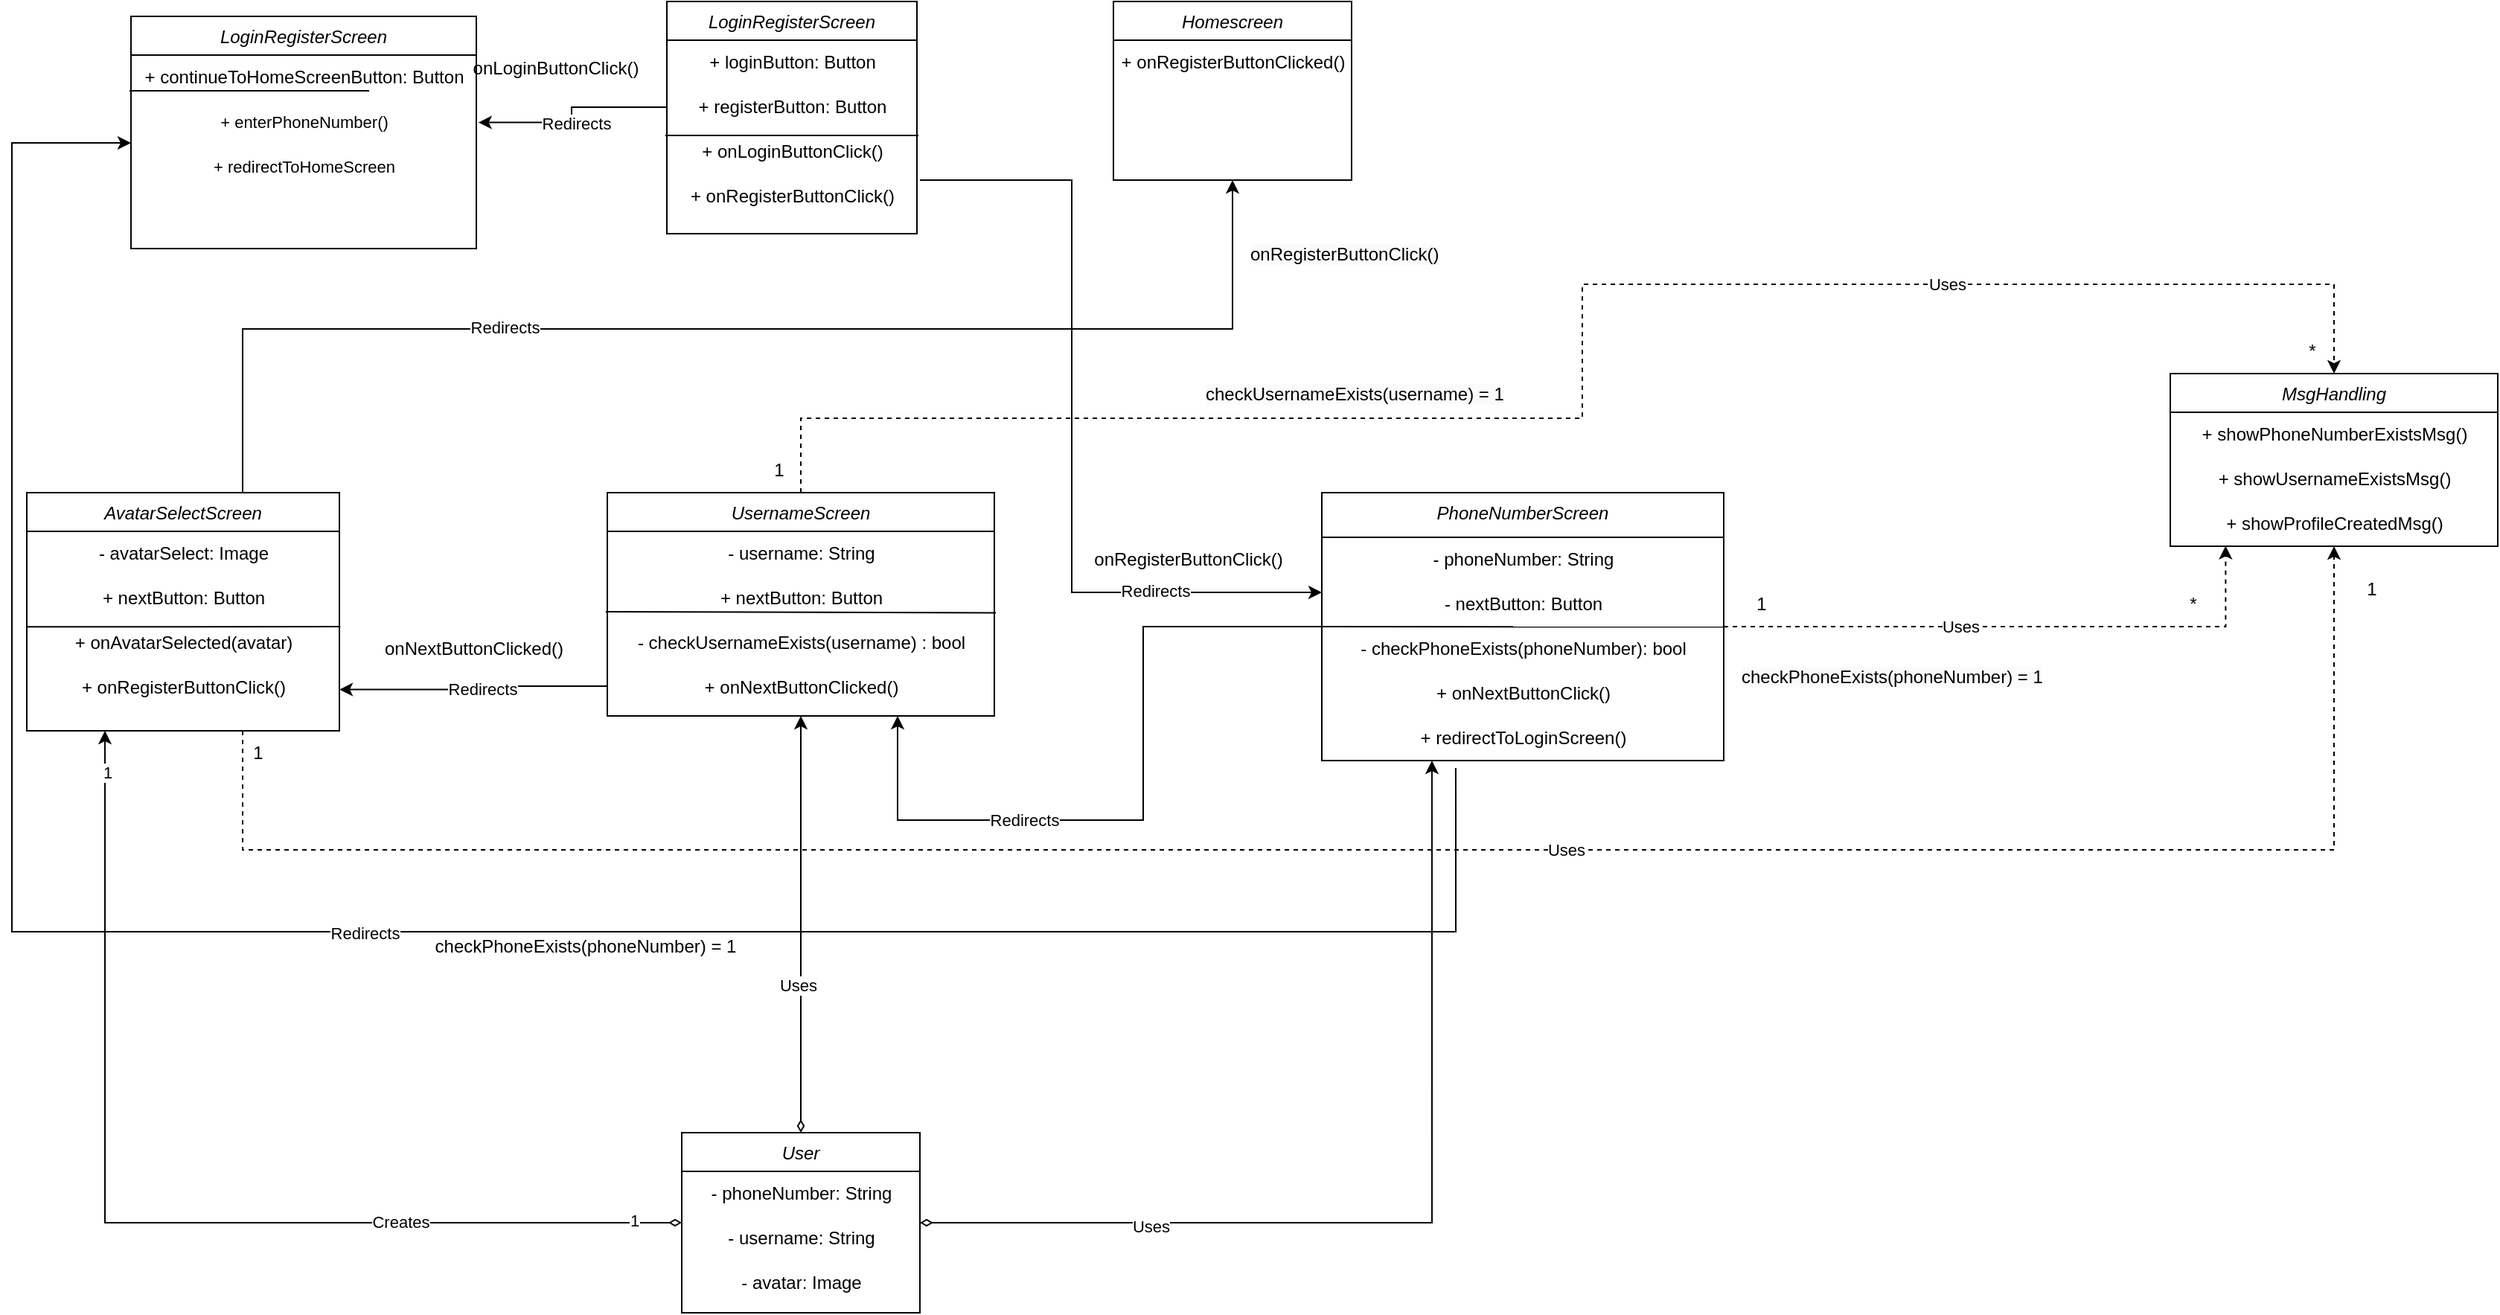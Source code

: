 <mxfile version="26.1.1">
  <diagram id="_Fsbi5-LMqkeo0HPeqNM" name="Page-1">
    <mxGraphModel dx="1953" dy="1136" grid="1" gridSize="10" guides="1" tooltips="1" connect="1" arrows="1" fold="1" page="1" pageScale="1" pageWidth="3300" pageHeight="4681" math="0" shadow="0">
      <root>
        <mxCell id="0" />
        <mxCell id="1" parent="0" />
        <mxCell id="Of74BOK3vxgnW_sMkjWD-60" style="edgeStyle=orthogonalEdgeStyle;rounded=0;orthogonalLoop=1;jettySize=auto;html=1;endArrow=classic;startFill=0;endFill=1;" edge="1" parent="1">
          <mxGeometry relative="1" as="geometry">
            <mxPoint x="999.97" y="724.98" as="sourcePoint" />
            <mxPoint x="110" y="305" as="targetPoint" />
            <Array as="points">
              <mxPoint x="1000" y="834.98" />
              <mxPoint x="30" y="834.98" />
              <mxPoint x="30" y="304.98" />
            </Array>
          </mxGeometry>
        </mxCell>
        <mxCell id="Of74BOK3vxgnW_sMkjWD-61" value="Redirects" style="edgeLabel;html=1;align=center;verticalAlign=middle;resizable=0;points=[];" vertex="1" connectable="0" parent="Of74BOK3vxgnW_sMkjWD-60">
          <mxGeometry x="-0.304" y="1" relative="1" as="geometry">
            <mxPoint x="-255" as="offset" />
          </mxGeometry>
        </mxCell>
        <mxCell id="Of74BOK3vxgnW_sMkjWD-72" style="edgeStyle=orthogonalEdgeStyle;rounded=0;orthogonalLoop=1;jettySize=auto;html=1;entryX=0.75;entryY=1;entryDx=0;entryDy=0;" edge="1" parent="1" source="Of74BOK3vxgnW_sMkjWD-2" target="Of74BOK3vxgnW_sMkjWD-9">
          <mxGeometry relative="1" as="geometry">
            <Array as="points">
              <mxPoint x="790" y="630" />
              <mxPoint x="790" y="760" />
              <mxPoint x="625" y="760" />
            </Array>
          </mxGeometry>
        </mxCell>
        <mxCell id="Of74BOK3vxgnW_sMkjWD-73" value="Redirects" style="edgeLabel;html=1;align=center;verticalAlign=middle;resizable=0;points=[];" vertex="1" connectable="0" parent="Of74BOK3vxgnW_sMkjWD-72">
          <mxGeometry x="0.3" y="4" relative="1" as="geometry">
            <mxPoint x="-15" y="-4" as="offset" />
          </mxGeometry>
        </mxCell>
        <mxCell id="Of74BOK3vxgnW_sMkjWD-2" value="PhoneNumberScreen" style="swimlane;fontStyle=2;align=center;verticalAlign=top;childLayout=stackLayout;horizontal=1;startSize=30;horizontalStack=0;resizeParent=1;resizeLast=0;collapsible=1;marginBottom=0;rounded=0;shadow=0;strokeWidth=1;" vertex="1" parent="1">
          <mxGeometry x="910" y="540" width="270" height="180" as="geometry">
            <mxRectangle x="120" y="360" width="160" height="26" as="alternateBounds" />
          </mxGeometry>
        </mxCell>
        <mxCell id="Of74BOK3vxgnW_sMkjWD-3" value="- phoneNumber: String" style="text;html=1;align=center;verticalAlign=middle;resizable=0;points=[];autosize=1;strokeColor=none;fillColor=none;" vertex="1" parent="Of74BOK3vxgnW_sMkjWD-2">
          <mxGeometry y="30" width="270" height="30" as="geometry" />
        </mxCell>
        <mxCell id="Of74BOK3vxgnW_sMkjWD-4" value="- nextButton: Button" style="text;html=1;align=center;verticalAlign=middle;resizable=0;points=[];autosize=1;strokeColor=none;fillColor=none;" vertex="1" parent="Of74BOK3vxgnW_sMkjWD-2">
          <mxGeometry y="60" width="270" height="30" as="geometry" />
        </mxCell>
        <mxCell id="Of74BOK3vxgnW_sMkjWD-5" value="" style="endArrow=none;html=1;rounded=0;entryX=1.008;entryY=1.006;entryDx=0;entryDy=0;entryPerimeter=0;" edge="1" parent="Of74BOK3vxgnW_sMkjWD-2" target="Of74BOK3vxgnW_sMkjWD-4">
          <mxGeometry width="50" height="50" relative="1" as="geometry">
            <mxPoint y="90" as="sourcePoint" />
            <mxPoint x="160" y="90" as="targetPoint" />
          </mxGeometry>
        </mxCell>
        <mxCell id="Of74BOK3vxgnW_sMkjWD-6" value="&lt;span style=&quot;font-family: Arial; text-align: start;&quot;&gt;- checkPhoneExists(phoneNumber): bool&lt;/span&gt;" style="text;html=1;align=center;verticalAlign=middle;resizable=0;points=[];autosize=1;strokeColor=none;fillColor=none;" vertex="1" parent="Of74BOK3vxgnW_sMkjWD-2">
          <mxGeometry y="90" width="270" height="30" as="geometry" />
        </mxCell>
        <mxCell id="Of74BOK3vxgnW_sMkjWD-7" value="&lt;span style=&quot;font-family: Arial; text-align: start;&quot;&gt;+ onNextButtonClick()&lt;/span&gt;" style="text;html=1;align=center;verticalAlign=middle;resizable=0;points=[];autosize=1;strokeColor=none;fillColor=none;" vertex="1" parent="Of74BOK3vxgnW_sMkjWD-2">
          <mxGeometry y="120" width="270" height="30" as="geometry" />
        </mxCell>
        <mxCell id="Of74BOK3vxgnW_sMkjWD-62" value="&lt;span style=&quot;font-family: Arial; text-align: start;&quot;&gt;+ redirectToLoginScreen()&lt;/span&gt;" style="text;html=1;align=center;verticalAlign=middle;resizable=0;points=[];autosize=1;strokeColor=none;fillColor=none;" vertex="1" parent="Of74BOK3vxgnW_sMkjWD-2">
          <mxGeometry y="150" width="270" height="30" as="geometry" />
        </mxCell>
        <mxCell id="Of74BOK3vxgnW_sMkjWD-51" style="edgeStyle=orthogonalEdgeStyle;rounded=0;orthogonalLoop=1;jettySize=auto;html=1;dashed=1;" edge="1" parent="1" source="Of74BOK3vxgnW_sMkjWD-9" target="Of74BOK3vxgnW_sMkjWD-39">
          <mxGeometry relative="1" as="geometry">
            <Array as="points">
              <mxPoint x="560" y="490" />
              <mxPoint x="1085" y="490" />
              <mxPoint x="1085" y="400" />
              <mxPoint x="1590" y="400" />
            </Array>
          </mxGeometry>
        </mxCell>
        <mxCell id="Of74BOK3vxgnW_sMkjWD-9" value="UsernameScreen" style="swimlane;fontStyle=2;align=center;verticalAlign=top;childLayout=stackLayout;horizontal=1;startSize=26;horizontalStack=0;resizeParent=1;resizeLast=0;collapsible=1;marginBottom=0;rounded=0;shadow=0;strokeWidth=1;" vertex="1" parent="1">
          <mxGeometry x="430" y="540" width="260" height="150" as="geometry">
            <mxRectangle x="40" y="540" width="160" height="26" as="alternateBounds" />
          </mxGeometry>
        </mxCell>
        <mxCell id="Of74BOK3vxgnW_sMkjWD-10" value="- username: String" style="text;html=1;align=center;verticalAlign=middle;resizable=0;points=[];autosize=1;strokeColor=none;fillColor=none;" vertex="1" parent="Of74BOK3vxgnW_sMkjWD-9">
          <mxGeometry y="26" width="260" height="30" as="geometry" />
        </mxCell>
        <mxCell id="Of74BOK3vxgnW_sMkjWD-11" value="+ nextButton: Button" style="text;html=1;align=center;verticalAlign=middle;resizable=0;points=[];autosize=1;strokeColor=none;fillColor=none;" vertex="1" parent="Of74BOK3vxgnW_sMkjWD-9">
          <mxGeometry y="56" width="260" height="30" as="geometry" />
        </mxCell>
        <mxCell id="Of74BOK3vxgnW_sMkjWD-12" value="" style="endArrow=none;html=1;rounded=0;entryX=1.004;entryY=0.824;entryDx=0;entryDy=0;entryPerimeter=0;" edge="1" parent="Of74BOK3vxgnW_sMkjWD-9" target="Of74BOK3vxgnW_sMkjWD-11">
          <mxGeometry width="50" height="50" relative="1" as="geometry">
            <mxPoint x="-1.04" y="80" as="sourcePoint" />
            <mxPoint x="260.0" y="80.69" as="targetPoint" />
          </mxGeometry>
        </mxCell>
        <mxCell id="Of74BOK3vxgnW_sMkjWD-13" value="- checkUsernameExists(username) : bool" style="text;html=1;align=center;verticalAlign=middle;resizable=0;points=[];autosize=1;strokeColor=none;fillColor=none;" vertex="1" parent="Of74BOK3vxgnW_sMkjWD-9">
          <mxGeometry y="86" width="260" height="30" as="geometry" />
        </mxCell>
        <mxCell id="Of74BOK3vxgnW_sMkjWD-14" value="+ onNextButtonClicked()" style="text;html=1;align=center;verticalAlign=middle;resizable=0;points=[];autosize=1;strokeColor=none;fillColor=none;" vertex="1" parent="Of74BOK3vxgnW_sMkjWD-9">
          <mxGeometry y="116" width="260" height="30" as="geometry" />
        </mxCell>
        <mxCell id="Of74BOK3vxgnW_sMkjWD-53" style="edgeStyle=orthogonalEdgeStyle;rounded=0;orthogonalLoop=1;jettySize=auto;html=1;dashed=1;" edge="1" parent="1" source="Of74BOK3vxgnW_sMkjWD-17" target="Of74BOK3vxgnW_sMkjWD-42">
          <mxGeometry relative="1" as="geometry">
            <Array as="points">
              <mxPoint x="185" y="780" />
              <mxPoint x="1590" y="780" />
            </Array>
          </mxGeometry>
        </mxCell>
        <mxCell id="Of74BOK3vxgnW_sMkjWD-76" value="Uses" style="edgeLabel;html=1;align=center;verticalAlign=middle;resizable=0;points=[];" vertex="1" connectable="0" parent="Of74BOK3vxgnW_sMkjWD-53">
          <mxGeometry x="0.135" y="1" relative="1" as="geometry">
            <mxPoint x="10" y="1" as="offset" />
          </mxGeometry>
        </mxCell>
        <mxCell id="Of74BOK3vxgnW_sMkjWD-17" value="AvatarSelectScreen" style="swimlane;fontStyle=2;align=center;verticalAlign=top;childLayout=stackLayout;horizontal=1;startSize=26;horizontalStack=0;resizeParent=1;resizeLast=0;collapsible=1;marginBottom=0;rounded=0;shadow=0;strokeWidth=1;" vertex="1" parent="1">
          <mxGeometry x="40" y="540" width="210" height="160" as="geometry">
            <mxRectangle x="40" y="540" width="160" height="26" as="alternateBounds" />
          </mxGeometry>
        </mxCell>
        <mxCell id="Of74BOK3vxgnW_sMkjWD-18" value="- avatarSelect: Image" style="text;html=1;align=center;verticalAlign=middle;resizable=0;points=[];autosize=1;strokeColor=none;fillColor=none;" vertex="1" parent="Of74BOK3vxgnW_sMkjWD-17">
          <mxGeometry y="26" width="210" height="30" as="geometry" />
        </mxCell>
        <mxCell id="Of74BOK3vxgnW_sMkjWD-19" value="" style="endArrow=none;html=1;rounded=0;entryX=1.003;entryY=0.995;entryDx=0;entryDy=0;entryPerimeter=0;" edge="1" parent="Of74BOK3vxgnW_sMkjWD-17">
          <mxGeometry width="50" height="50" relative="1" as="geometry">
            <mxPoint y="90.15" as="sourcePoint" />
            <mxPoint x="210.63" y="90.0" as="targetPoint" />
          </mxGeometry>
        </mxCell>
        <mxCell id="Of74BOK3vxgnW_sMkjWD-20" value="+ nextButton: Button" style="text;html=1;align=center;verticalAlign=middle;resizable=0;points=[];autosize=1;strokeColor=none;fillColor=none;" vertex="1" parent="Of74BOK3vxgnW_sMkjWD-17">
          <mxGeometry y="56" width="210" height="30" as="geometry" />
        </mxCell>
        <mxCell id="Of74BOK3vxgnW_sMkjWD-21" value="&lt;span style=&quot;font-family: Arial; text-align: start;&quot;&gt;+ onAvatarSelected(avatar)&lt;/span&gt;" style="text;html=1;align=center;verticalAlign=middle;resizable=0;points=[];autosize=1;strokeColor=none;fillColor=none;" vertex="1" parent="Of74BOK3vxgnW_sMkjWD-17">
          <mxGeometry y="86" width="210" height="30" as="geometry" />
        </mxCell>
        <mxCell id="Of74BOK3vxgnW_sMkjWD-22" value="&lt;span style=&quot;font-family: Arial; text-align: start;&quot;&gt;+ onRegisterButtonClick()&lt;/span&gt;" style="text;html=1;align=center;verticalAlign=middle;resizable=0;points=[];autosize=1;strokeColor=none;fillColor=none;" vertex="1" parent="Of74BOK3vxgnW_sMkjWD-17">
          <mxGeometry y="116" width="210" height="30" as="geometry" />
        </mxCell>
        <mxCell id="Of74BOK3vxgnW_sMkjWD-23" value="Homescreen" style="swimlane;fontStyle=2;align=center;verticalAlign=top;childLayout=stackLayout;horizontal=1;startSize=26;horizontalStack=0;resizeParent=1;resizeLast=0;collapsible=1;marginBottom=0;rounded=0;shadow=0;strokeWidth=1;" vertex="1" parent="1">
          <mxGeometry x="770" y="210" width="160" height="120" as="geometry">
            <mxRectangle x="110" y="830" width="160" height="26" as="alternateBounds" />
          </mxGeometry>
        </mxCell>
        <mxCell id="Of74BOK3vxgnW_sMkjWD-83" value="+ onRegisterButtonClicked()" style="text;html=1;align=center;verticalAlign=middle;resizable=0;points=[];autosize=1;strokeColor=none;fillColor=none;" vertex="1" parent="Of74BOK3vxgnW_sMkjWD-23">
          <mxGeometry y="26" width="160" height="30" as="geometry" />
        </mxCell>
        <mxCell id="Of74BOK3vxgnW_sMkjWD-64" style="edgeStyle=orthogonalEdgeStyle;rounded=0;orthogonalLoop=1;jettySize=auto;html=1;entryX=0.5;entryY=1;entryDx=0;entryDy=0;startArrow=diamondThin;startFill=0;" edge="1" parent="1" source="Of74BOK3vxgnW_sMkjWD-27" target="Of74BOK3vxgnW_sMkjWD-9">
          <mxGeometry relative="1" as="geometry" />
        </mxCell>
        <mxCell id="Of74BOK3vxgnW_sMkjWD-85" value="Uses" style="edgeLabel;html=1;align=center;verticalAlign=middle;resizable=0;points=[];" vertex="1" connectable="0" parent="Of74BOK3vxgnW_sMkjWD-64">
          <mxGeometry x="-0.292" y="2" relative="1" as="geometry">
            <mxPoint as="offset" />
          </mxGeometry>
        </mxCell>
        <mxCell id="Of74BOK3vxgnW_sMkjWD-27" value="User" style="swimlane;fontStyle=2;align=center;verticalAlign=top;childLayout=stackLayout;horizontal=1;startSize=26;horizontalStack=0;resizeParent=1;resizeLast=0;collapsible=1;marginBottom=0;rounded=0;shadow=0;strokeWidth=1;" vertex="1" parent="1">
          <mxGeometry x="480" y="970" width="160" height="121" as="geometry">
            <mxRectangle x="40" y="540" width="160" height="26" as="alternateBounds" />
          </mxGeometry>
        </mxCell>
        <mxCell id="Of74BOK3vxgnW_sMkjWD-28" value="- phoneNumber: String" style="text;html=1;align=center;verticalAlign=middle;resizable=0;points=[];autosize=1;strokeColor=none;fillColor=none;" vertex="1" parent="Of74BOK3vxgnW_sMkjWD-27">
          <mxGeometry y="26" width="160" height="30" as="geometry" />
        </mxCell>
        <mxCell id="Of74BOK3vxgnW_sMkjWD-29" value="- username: String" style="text;html=1;align=center;verticalAlign=middle;resizable=0;points=[];autosize=1;strokeColor=none;fillColor=none;" vertex="1" parent="Of74BOK3vxgnW_sMkjWD-27">
          <mxGeometry y="56" width="160" height="30" as="geometry" />
        </mxCell>
        <mxCell id="Of74BOK3vxgnW_sMkjWD-30" value="- avatar: Image" style="text;html=1;align=center;verticalAlign=middle;resizable=0;points=[];autosize=1;strokeColor=none;fillColor=none;" vertex="1" parent="Of74BOK3vxgnW_sMkjWD-27">
          <mxGeometry y="86" width="160" height="30" as="geometry" />
        </mxCell>
        <mxCell id="Of74BOK3vxgnW_sMkjWD-33" value="LoginRegisterScreen" style="swimlane;fontStyle=2;align=center;verticalAlign=top;childLayout=stackLayout;horizontal=1;startSize=26;horizontalStack=0;resizeParent=1;resizeLast=0;collapsible=1;marginBottom=0;rounded=0;shadow=0;strokeWidth=1;" vertex="1" parent="1">
          <mxGeometry x="470" y="210" width="168" height="156" as="geometry">
            <mxRectangle x="40" y="540" width="160" height="26" as="alternateBounds" />
          </mxGeometry>
        </mxCell>
        <mxCell id="Of74BOK3vxgnW_sMkjWD-34" value="+ loginButton: Button" style="text;html=1;align=center;verticalAlign=middle;resizable=0;points=[];autosize=1;strokeColor=none;fillColor=none;" vertex="1" parent="Of74BOK3vxgnW_sMkjWD-33">
          <mxGeometry y="26" width="168" height="30" as="geometry" />
        </mxCell>
        <mxCell id="Of74BOK3vxgnW_sMkjWD-35" value="" style="endArrow=none;html=1;rounded=0;" edge="1" parent="Of74BOK3vxgnW_sMkjWD-33">
          <mxGeometry width="50" height="50" relative="1" as="geometry">
            <mxPoint x="-1" y="90" as="sourcePoint" />
            <mxPoint x="169" y="90" as="targetPoint" />
          </mxGeometry>
        </mxCell>
        <mxCell id="Of74BOK3vxgnW_sMkjWD-36" value="+ registerButton: Button" style="text;html=1;align=center;verticalAlign=middle;resizable=0;points=[];autosize=1;strokeColor=none;fillColor=none;" vertex="1" parent="Of74BOK3vxgnW_sMkjWD-33">
          <mxGeometry y="56" width="168" height="30" as="geometry" />
        </mxCell>
        <mxCell id="Of74BOK3vxgnW_sMkjWD-37" value="+ onLoginButtonClick()" style="text;html=1;align=center;verticalAlign=middle;resizable=0;points=[];autosize=1;strokeColor=none;fillColor=none;" vertex="1" parent="Of74BOK3vxgnW_sMkjWD-33">
          <mxGeometry y="86" width="168" height="30" as="geometry" />
        </mxCell>
        <mxCell id="Of74BOK3vxgnW_sMkjWD-38" value="+ onRegisterButtonClick()" style="text;html=1;align=center;verticalAlign=middle;resizable=0;points=[];autosize=1;strokeColor=none;fillColor=none;" vertex="1" parent="Of74BOK3vxgnW_sMkjWD-33">
          <mxGeometry y="116" width="168" height="30" as="geometry" />
        </mxCell>
        <mxCell id="Of74BOK3vxgnW_sMkjWD-39" value="MsgHandling" style="swimlane;fontStyle=2;align=center;verticalAlign=top;childLayout=stackLayout;horizontal=1;startSize=26;horizontalStack=0;resizeParent=1;resizeLast=0;collapsible=1;marginBottom=0;rounded=0;shadow=0;strokeWidth=1;" vertex="1" parent="1">
          <mxGeometry x="1480" y="460" width="220" height="116" as="geometry">
            <mxRectangle x="110" y="830" width="160" height="26" as="alternateBounds" />
          </mxGeometry>
        </mxCell>
        <mxCell id="Of74BOK3vxgnW_sMkjWD-40" value="&lt;span style=&quot;font-family: Arial; text-align: start;&quot;&gt;+ showPhoneNumberExistsMsg()&lt;/span&gt;" style="text;html=1;align=center;verticalAlign=middle;resizable=0;points=[];autosize=1;strokeColor=none;fillColor=none;rotation=0;" vertex="1" parent="Of74BOK3vxgnW_sMkjWD-39">
          <mxGeometry y="26" width="220" height="30" as="geometry" />
        </mxCell>
        <mxCell id="Of74BOK3vxgnW_sMkjWD-41" value="&lt;span style=&quot;font-family: Arial; text-align: start;&quot;&gt;+&lt;/span&gt;&lt;span style=&quot;font-family: Arial; text-align: start;&quot;&gt;&amp;nbsp;showUsernameExistsMsg()&lt;/span&gt;" style="text;html=1;align=center;verticalAlign=middle;resizable=0;points=[];autosize=1;strokeColor=none;fillColor=none;rotation=0;" vertex="1" parent="Of74BOK3vxgnW_sMkjWD-39">
          <mxGeometry y="56" width="220" height="30" as="geometry" />
        </mxCell>
        <mxCell id="Of74BOK3vxgnW_sMkjWD-42" value="&lt;span style=&quot;font-family: Arial; text-align: start;&quot;&gt;+&lt;/span&gt;&lt;span style=&quot;font-family: Arial; text-align: start;&quot;&gt;&amp;nbsp;showProfileCreatedMsg()&lt;/span&gt;" style="text;html=1;align=center;verticalAlign=middle;resizable=0;points=[];autosize=1;strokeColor=none;fillColor=none;rotation=0;" vertex="1" parent="Of74BOK3vxgnW_sMkjWD-39">
          <mxGeometry y="86" width="220" height="30" as="geometry" />
        </mxCell>
        <mxCell id="Of74BOK3vxgnW_sMkjWD-49" style="edgeStyle=orthogonalEdgeStyle;rounded=0;orthogonalLoop=1;jettySize=auto;html=1;entryX=0.169;entryY=0.993;entryDx=0;entryDy=0;entryPerimeter=0;dashed=1;" edge="1" parent="1" source="Of74BOK3vxgnW_sMkjWD-2" target="Of74BOK3vxgnW_sMkjWD-42">
          <mxGeometry relative="1" as="geometry" />
        </mxCell>
        <mxCell id="Of74BOK3vxgnW_sMkjWD-77" value="Uses" style="edgeLabel;html=1;align=center;verticalAlign=middle;resizable=0;points=[];" vertex="1" connectable="0" parent="Of74BOK3vxgnW_sMkjWD-49">
          <mxGeometry x="-0.188" relative="1" as="geometry">
            <mxPoint as="offset" />
          </mxGeometry>
        </mxCell>
        <mxCell id="Of74BOK3vxgnW_sMkjWD-56" style="edgeStyle=orthogonalEdgeStyle;rounded=0;orthogonalLoop=1;jettySize=auto;html=1;entryX=0.5;entryY=1;entryDx=0;entryDy=0;startArrow=none;startFill=0;endArrow=classic;endFill=1;" edge="1" parent="1" target="Of74BOK3vxgnW_sMkjWD-23">
          <mxGeometry relative="1" as="geometry">
            <mxPoint x="185" y="540" as="sourcePoint" />
            <Array as="points">
              <mxPoint x="185" y="430" />
              <mxPoint x="850" y="430" />
            </Array>
          </mxGeometry>
        </mxCell>
        <mxCell id="Of74BOK3vxgnW_sMkjWD-57" value="Redirects" style="edgeLabel;html=1;align=center;verticalAlign=middle;resizable=0;points=[];" vertex="1" connectable="0" parent="Of74BOK3vxgnW_sMkjWD-56">
          <mxGeometry x="-0.348" y="1" relative="1" as="geometry">
            <mxPoint as="offset" />
          </mxGeometry>
        </mxCell>
        <mxCell id="Of74BOK3vxgnW_sMkjWD-59" style="edgeStyle=orthogonalEdgeStyle;rounded=0;orthogonalLoop=1;jettySize=auto;html=1;exitX=1;exitY=1;exitDx=0;exitDy=0;" edge="1" parent="1" target="Of74BOK3vxgnW_sMkjWD-4">
          <mxGeometry relative="1" as="geometry">
            <mxPoint x="640.0" y="330.0" as="sourcePoint" />
            <mxPoint x="867" y="606.63" as="targetPoint" />
            <Array as="points">
              <mxPoint x="742" y="330" />
              <mxPoint x="742" y="607" />
            </Array>
          </mxGeometry>
        </mxCell>
        <mxCell id="Of74BOK3vxgnW_sMkjWD-69" value="Uses" style="edgeLabel;html=1;align=center;verticalAlign=middle;resizable=0;points=[];" vertex="1" connectable="0" parent="Of74BOK3vxgnW_sMkjWD-59">
          <mxGeometry x="-0.063" y="1" relative="1" as="geometry">
            <mxPoint x="587" y="-85" as="offset" />
          </mxGeometry>
        </mxCell>
        <mxCell id="Of74BOK3vxgnW_sMkjWD-79" value="Redirects" style="edgeLabel;html=1;align=center;verticalAlign=middle;resizable=0;points=[];" vertex="1" connectable="0" parent="Of74BOK3vxgnW_sMkjWD-59">
          <mxGeometry x="0.59" relative="1" as="geometry">
            <mxPoint y="-1" as="offset" />
          </mxGeometry>
        </mxCell>
        <mxCell id="Of74BOK3vxgnW_sMkjWD-63" style="edgeStyle=orthogonalEdgeStyle;rounded=0;orthogonalLoop=1;jettySize=auto;html=1;entryX=0.274;entryY=1;entryDx=0;entryDy=0;entryPerimeter=0;startArrow=diamondThin;startFill=0;" edge="1" parent="1" source="Of74BOK3vxgnW_sMkjWD-27" target="Of74BOK3vxgnW_sMkjWD-62">
          <mxGeometry relative="1" as="geometry" />
        </mxCell>
        <mxCell id="Of74BOK3vxgnW_sMkjWD-84" value="Uses" style="edgeLabel;html=1;align=center;verticalAlign=middle;resizable=0;points=[];" vertex="1" connectable="0" parent="Of74BOK3vxgnW_sMkjWD-63">
          <mxGeometry x="-0.526" y="-2" relative="1" as="geometry">
            <mxPoint as="offset" />
          </mxGeometry>
        </mxCell>
        <mxCell id="Of74BOK3vxgnW_sMkjWD-65" style="edgeStyle=orthogonalEdgeStyle;rounded=0;orthogonalLoop=1;jettySize=auto;html=1;entryX=0.25;entryY=1;entryDx=0;entryDy=0;startArrow=diamondThin;startFill=0;" edge="1" parent="1" source="Of74BOK3vxgnW_sMkjWD-27" target="Of74BOK3vxgnW_sMkjWD-17">
          <mxGeometry relative="1" as="geometry">
            <mxPoint x="88.51" y="718.4" as="targetPoint" />
          </mxGeometry>
        </mxCell>
        <mxCell id="Of74BOK3vxgnW_sMkjWD-66" value="Creates" style="edgeLabel;html=1;align=center;verticalAlign=middle;resizable=0;points=[];" vertex="1" connectable="0" parent="Of74BOK3vxgnW_sMkjWD-65">
          <mxGeometry x="-0.474" y="-1" relative="1" as="geometry">
            <mxPoint as="offset" />
          </mxGeometry>
        </mxCell>
        <mxCell id="Of74BOK3vxgnW_sMkjWD-67" value="1" style="edgeLabel;html=1;align=center;verticalAlign=middle;resizable=0;points=[];" vertex="1" connectable="0" parent="Of74BOK3vxgnW_sMkjWD-65">
          <mxGeometry x="0.923" y="-1" relative="1" as="geometry">
            <mxPoint as="offset" />
          </mxGeometry>
        </mxCell>
        <mxCell id="Of74BOK3vxgnW_sMkjWD-68" value="1" style="edgeLabel;html=1;align=center;verticalAlign=middle;resizable=0;points=[];" vertex="1" connectable="0" parent="Of74BOK3vxgnW_sMkjWD-65">
          <mxGeometry x="-0.909" y="-2" relative="1" as="geometry">
            <mxPoint as="offset" />
          </mxGeometry>
        </mxCell>
        <mxCell id="Of74BOK3vxgnW_sMkjWD-74" style="edgeStyle=orthogonalEdgeStyle;rounded=0;orthogonalLoop=1;jettySize=auto;html=1;entryX=1;entryY=0.542;entryDx=0;entryDy=0;entryPerimeter=0;" edge="1" parent="1" source="Of74BOK3vxgnW_sMkjWD-9" target="Of74BOK3vxgnW_sMkjWD-22">
          <mxGeometry relative="1" as="geometry">
            <Array as="points">
              <mxPoint x="360" y="670" />
              <mxPoint x="360" y="672" />
            </Array>
          </mxGeometry>
        </mxCell>
        <mxCell id="Of74BOK3vxgnW_sMkjWD-75" value="Redirects" style="edgeLabel;html=1;align=center;verticalAlign=middle;resizable=0;points=[];" vertex="1" connectable="0" parent="Of74BOK3vxgnW_sMkjWD-74">
          <mxGeometry x="-0.021" y="1" relative="1" as="geometry">
            <mxPoint x="2" y="-2" as="offset" />
          </mxGeometry>
        </mxCell>
        <mxCell id="Of74BOK3vxgnW_sMkjWD-80" style="edgeStyle=orthogonalEdgeStyle;rounded=0;orthogonalLoop=1;jettySize=auto;html=1;endArrow=classic;startFill=0;endFill=1;entryX=1.006;entryY=0.51;entryDx=0;entryDy=0;entryPerimeter=0;" edge="1" parent="1" source="Of74BOK3vxgnW_sMkjWD-36" target="Of74BOK3vxgnW_sMkjWD-128">
          <mxGeometry relative="1" as="geometry">
            <mxPoint x="320.0" y="291" as="targetPoint" />
          </mxGeometry>
        </mxCell>
        <mxCell id="Of74BOK3vxgnW_sMkjWD-81" value="Redirects" style="edgeLabel;html=1;align=center;verticalAlign=middle;resizable=0;points=[];" vertex="1" connectable="0" parent="Of74BOK3vxgnW_sMkjWD-80">
          <mxGeometry x="0.247" relative="1" as="geometry">
            <mxPoint x="14" as="offset" />
          </mxGeometry>
        </mxCell>
        <mxCell id="Of74BOK3vxgnW_sMkjWD-87" value="onLoginButtonClick()" style="text;html=1;align=center;verticalAlign=middle;resizable=0;points=[];autosize=1;strokeColor=none;fillColor=none;" vertex="1" parent="1">
          <mxGeometry x="330" y="240" width="130" height="30" as="geometry" />
        </mxCell>
        <mxCell id="Of74BOK3vxgnW_sMkjWD-88" value="onNextButtonClicked()" style="text;html=1;align=center;verticalAlign=middle;resizable=0;points=[];autosize=1;strokeColor=none;fillColor=none;" vertex="1" parent="1">
          <mxGeometry x="270" y="630" width="140" height="30" as="geometry" />
        </mxCell>
        <mxCell id="Of74BOK3vxgnW_sMkjWD-89" value="onRegisterButtonClick()" style="text;html=1;align=center;verticalAlign=middle;resizable=0;points=[];autosize=1;strokeColor=none;fillColor=none;" vertex="1" parent="1">
          <mxGeometry x="745" y="570" width="150" height="30" as="geometry" />
        </mxCell>
        <mxCell id="Of74BOK3vxgnW_sMkjWD-91" value="&lt;span style=&quot;color: rgb(0, 0, 0); font-family: Helvetica; font-size: 12px; font-style: normal; font-variant-ligatures: normal; font-variant-caps: normal; font-weight: 400; letter-spacing: normal; orphans: 2; text-align: center; text-indent: 0px; text-transform: none; widows: 2; word-spacing: 0px; -webkit-text-stroke-width: 0px; white-space: nowrap; background-color: rgb(251, 251, 251); text-decoration-thickness: initial; text-decoration-style: initial; text-decoration-color: initial; display: inline !important; float: none;&quot;&gt;checkUsernameExists(username) = 1&lt;/span&gt;" style="text;whiteSpace=wrap;html=1;" vertex="1" parent="1">
          <mxGeometry x="830" y="460" width="190" height="20" as="geometry" />
        </mxCell>
        <mxCell id="Of74BOK3vxgnW_sMkjWD-95" value="checkPhoneExists(phoneNumber) = 1" style="text;html=1;align=center;verticalAlign=middle;resizable=0;points=[];autosize=1;strokeColor=none;fillColor=none;" vertex="1" parent="1">
          <mxGeometry x="300" y="830" width="230" height="30" as="geometry" />
        </mxCell>
        <mxCell id="Of74BOK3vxgnW_sMkjWD-96" value="&lt;span style=&quot;color: rgb(0, 0, 0); font-family: Helvetica; font-size: 12px; font-style: normal; font-variant-ligatures: normal; font-variant-caps: normal; font-weight: 400; letter-spacing: normal; orphans: 2; text-align: center; text-indent: 0px; text-transform: none; widows: 2; word-spacing: 0px; -webkit-text-stroke-width: 0px; white-space: nowrap; background-color: rgb(251, 251, 251); text-decoration-thickness: initial; text-decoration-style: initial; text-decoration-color: initial; display: inline !important; float: none;&quot;&gt;checkPhoneExists(phoneNumber) = 1&lt;/span&gt;" style="text;whiteSpace=wrap;html=1;" vertex="1" parent="1">
          <mxGeometry x="1190" y="650" width="240" height="40" as="geometry" />
        </mxCell>
        <mxCell id="Of74BOK3vxgnW_sMkjWD-97" value="&lt;span style=&quot;color: rgb(0, 0, 0); font-family: Arial; font-size: 12px; font-style: normal; font-variant-ligatures: normal; font-variant-caps: normal; font-weight: 400; letter-spacing: normal; orphans: 2; text-align: start; text-indent: 0px; text-transform: none; widows: 2; word-spacing: 0px; -webkit-text-stroke-width: 0px; white-space: nowrap; background-color: rgb(251, 251, 251); text-decoration-thickness: initial; text-decoration-style: initial; text-decoration-color: initial; display: inline !important; float: none;&quot;&gt;onRegisterButtonClick()&lt;/span&gt;" style="text;whiteSpace=wrap;html=1;" vertex="1" parent="1">
          <mxGeometry x="860" y="366" width="130" height="30" as="geometry" />
        </mxCell>
        <mxCell id="Of74BOK3vxgnW_sMkjWD-101" value="1" style="text;html=1;align=center;verticalAlign=middle;resizable=0;points=[];autosize=1;strokeColor=none;fillColor=none;" vertex="1" parent="1">
          <mxGeometry x="180" y="700" width="30" height="30" as="geometry" />
        </mxCell>
        <mxCell id="Of74BOK3vxgnW_sMkjWD-102" value="1" style="text;html=1;align=center;verticalAlign=middle;resizable=0;points=[];autosize=1;strokeColor=none;fillColor=none;" vertex="1" parent="1">
          <mxGeometry x="1600" y="590" width="30" height="30" as="geometry" />
        </mxCell>
        <mxCell id="Of74BOK3vxgnW_sMkjWD-103" value="1" style="text;html=1;align=center;verticalAlign=middle;resizable=0;points=[];autosize=1;strokeColor=none;fillColor=none;" vertex="1" parent="1">
          <mxGeometry x="1190" y="600" width="30" height="30" as="geometry" />
        </mxCell>
        <mxCell id="Of74BOK3vxgnW_sMkjWD-104" value="*" style="text;html=1;align=center;verticalAlign=middle;resizable=0;points=[];autosize=1;strokeColor=none;fillColor=none;" vertex="1" parent="1">
          <mxGeometry x="1480" y="600" width="30" height="30" as="geometry" />
        </mxCell>
        <mxCell id="Of74BOK3vxgnW_sMkjWD-105" value="1" style="text;html=1;align=center;verticalAlign=middle;resizable=0;points=[];autosize=1;strokeColor=none;fillColor=none;" vertex="1" parent="1">
          <mxGeometry x="530" y="510" width="30" height="30" as="geometry" />
        </mxCell>
        <mxCell id="Of74BOK3vxgnW_sMkjWD-106" value="*" style="text;html=1;align=center;verticalAlign=middle;resizable=0;points=[];autosize=1;strokeColor=none;fillColor=none;" vertex="1" parent="1">
          <mxGeometry x="1560" y="430" width="30" height="30" as="geometry" />
        </mxCell>
        <mxCell id="Of74BOK3vxgnW_sMkjWD-120" value="LoginRegisterScreen" style="swimlane;fontStyle=2;align=center;verticalAlign=top;childLayout=stackLayout;horizontal=1;startSize=26;horizontalStack=0;resizeParent=1;resizeLast=0;collapsible=1;marginBottom=0;rounded=0;shadow=0;strokeWidth=1;" vertex="1" parent="1">
          <mxGeometry x="110" y="220" width="232" height="156" as="geometry">
            <mxRectangle x="40" y="540" width="160" height="26" as="alternateBounds" />
          </mxGeometry>
        </mxCell>
        <mxCell id="Of74BOK3vxgnW_sMkjWD-122" value="" style="endArrow=none;html=1;rounded=0;" edge="1" parent="Of74BOK3vxgnW_sMkjWD-120">
          <mxGeometry width="50" height="50" relative="1" as="geometry">
            <mxPoint x="-1" y="50" as="sourcePoint" />
            <mxPoint x="160" y="50" as="targetPoint" />
          </mxGeometry>
        </mxCell>
        <mxCell id="Of74BOK3vxgnW_sMkjWD-126" value="+ continueToHomeScreenButton: Button" style="text;html=1;align=center;verticalAlign=middle;resizable=0;points=[];autosize=1;strokeColor=none;fillColor=none;" vertex="1" parent="Of74BOK3vxgnW_sMkjWD-120">
          <mxGeometry y="26" width="232" height="30" as="geometry" />
        </mxCell>
        <mxCell id="Of74BOK3vxgnW_sMkjWD-128" value="&lt;span style=&quot;font-size: 11px;&quot;&gt;+ enterPhoneNumber()&lt;/span&gt;" style="text;html=1;align=center;verticalAlign=middle;resizable=0;points=[];autosize=1;strokeColor=none;fillColor=none;" vertex="1" parent="Of74BOK3vxgnW_sMkjWD-120">
          <mxGeometry y="56" width="232" height="30" as="geometry" />
        </mxCell>
        <mxCell id="Of74BOK3vxgnW_sMkjWD-129" value="&lt;span style=&quot;font-size: 11px;&quot;&gt;+ redirectToHomeScreen&lt;/span&gt;" style="text;html=1;align=center;verticalAlign=middle;resizable=0;points=[];autosize=1;strokeColor=none;fillColor=none;" vertex="1" parent="Of74BOK3vxgnW_sMkjWD-120">
          <mxGeometry y="86" width="232" height="30" as="geometry" />
        </mxCell>
      </root>
    </mxGraphModel>
  </diagram>
</mxfile>
